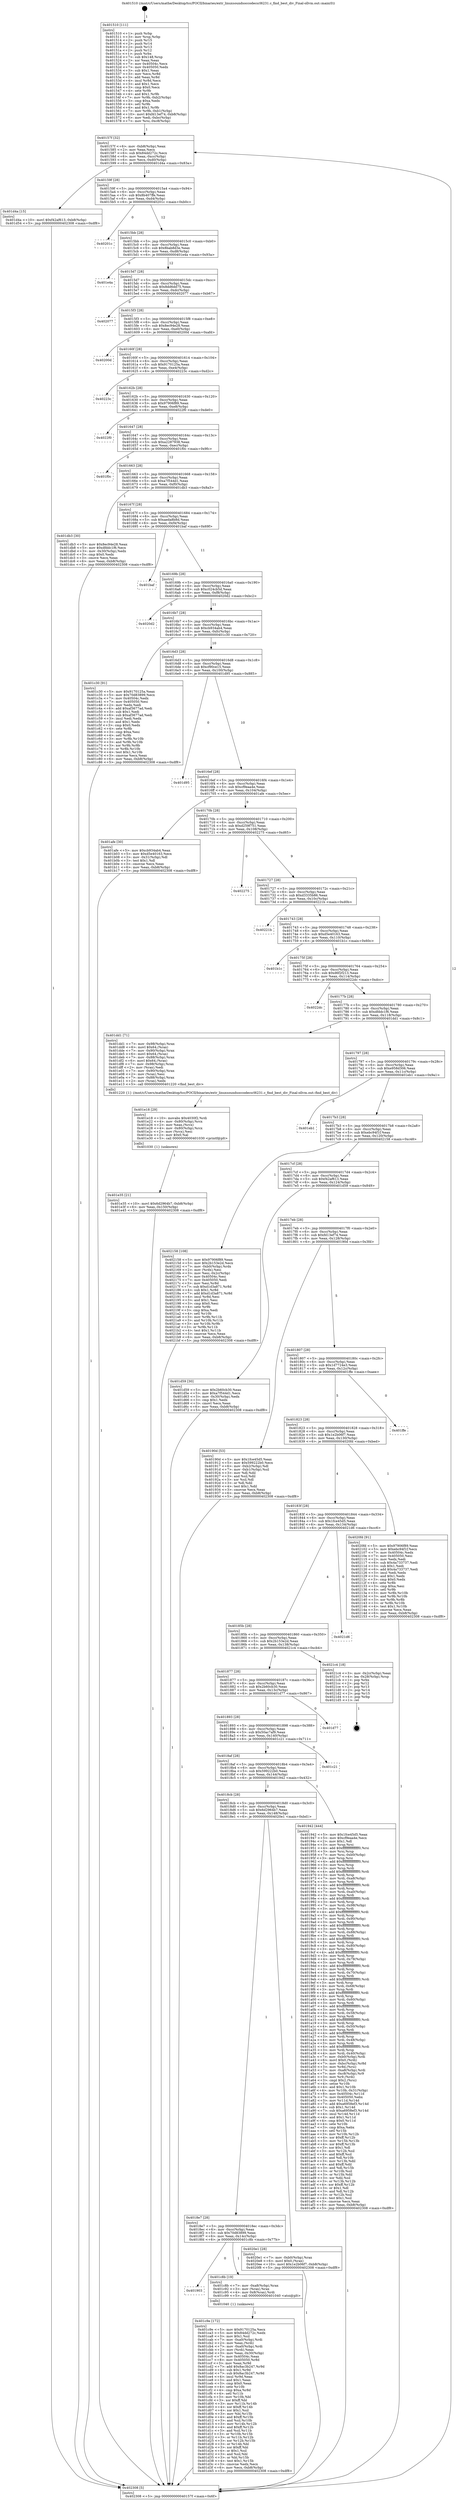 digraph "0x401510" {
  label = "0x401510 (/mnt/c/Users/mathe/Desktop/tcc/POCII/binaries/extr_linuxsoundsoccodecsrl6231.c_find_best_div_Final-ollvm.out::main(0))"
  labelloc = "t"
  node[shape=record]

  Entry [label="",width=0.3,height=0.3,shape=circle,fillcolor=black,style=filled]
  "0x40157f" [label="{
     0x40157f [32]\l
     | [instrs]\l
     &nbsp;&nbsp;0x40157f \<+6\>: mov -0xb8(%rbp),%eax\l
     &nbsp;&nbsp;0x401585 \<+2\>: mov %eax,%ecx\l
     &nbsp;&nbsp;0x401587 \<+6\>: sub $0x84dd272c,%ecx\l
     &nbsp;&nbsp;0x40158d \<+6\>: mov %eax,-0xcc(%rbp)\l
     &nbsp;&nbsp;0x401593 \<+6\>: mov %ecx,-0xd0(%rbp)\l
     &nbsp;&nbsp;0x401599 \<+6\>: je 0000000000401d4a \<main+0x83a\>\l
  }"]
  "0x401d4a" [label="{
     0x401d4a [15]\l
     | [instrs]\l
     &nbsp;&nbsp;0x401d4a \<+10\>: movl $0xf42af613,-0xb8(%rbp)\l
     &nbsp;&nbsp;0x401d54 \<+5\>: jmp 0000000000402308 \<main+0xdf8\>\l
  }"]
  "0x40159f" [label="{
     0x40159f [28]\l
     | [instrs]\l
     &nbsp;&nbsp;0x40159f \<+5\>: jmp 00000000004015a4 \<main+0x94\>\l
     &nbsp;&nbsp;0x4015a4 \<+6\>: mov -0xcc(%rbp),%eax\l
     &nbsp;&nbsp;0x4015aa \<+5\>: sub $0x8b407ffe,%eax\l
     &nbsp;&nbsp;0x4015af \<+6\>: mov %eax,-0xd4(%rbp)\l
     &nbsp;&nbsp;0x4015b5 \<+6\>: je 000000000040201c \<main+0xb0c\>\l
  }"]
  Exit [label="",width=0.3,height=0.3,shape=circle,fillcolor=black,style=filled,peripheries=2]
  "0x40201c" [label="{
     0x40201c\l
  }", style=dashed]
  "0x4015bb" [label="{
     0x4015bb [28]\l
     | [instrs]\l
     &nbsp;&nbsp;0x4015bb \<+5\>: jmp 00000000004015c0 \<main+0xb0\>\l
     &nbsp;&nbsp;0x4015c0 \<+6\>: mov -0xcc(%rbp),%eax\l
     &nbsp;&nbsp;0x4015c6 \<+5\>: sub $0x8bab8d3e,%eax\l
     &nbsp;&nbsp;0x4015cb \<+6\>: mov %eax,-0xd8(%rbp)\l
     &nbsp;&nbsp;0x4015d1 \<+6\>: je 0000000000401e4a \<main+0x93a\>\l
  }"]
  "0x401e35" [label="{
     0x401e35 [21]\l
     | [instrs]\l
     &nbsp;&nbsp;0x401e35 \<+10\>: movl $0x6d2964b7,-0xb8(%rbp)\l
     &nbsp;&nbsp;0x401e3f \<+6\>: mov %eax,-0x150(%rbp)\l
     &nbsp;&nbsp;0x401e45 \<+5\>: jmp 0000000000402308 \<main+0xdf8\>\l
  }"]
  "0x401e4a" [label="{
     0x401e4a\l
  }", style=dashed]
  "0x4015d7" [label="{
     0x4015d7 [28]\l
     | [instrs]\l
     &nbsp;&nbsp;0x4015d7 \<+5\>: jmp 00000000004015dc \<main+0xcc\>\l
     &nbsp;&nbsp;0x4015dc \<+6\>: mov -0xcc(%rbp),%eax\l
     &nbsp;&nbsp;0x4015e2 \<+5\>: sub $0x8dd6dd75,%eax\l
     &nbsp;&nbsp;0x4015e7 \<+6\>: mov %eax,-0xdc(%rbp)\l
     &nbsp;&nbsp;0x4015ed \<+6\>: je 0000000000402077 \<main+0xb67\>\l
  }"]
  "0x401e18" [label="{
     0x401e18 [29]\l
     | [instrs]\l
     &nbsp;&nbsp;0x401e18 \<+10\>: movabs $0x4030f2,%rdi\l
     &nbsp;&nbsp;0x401e22 \<+4\>: mov -0x80(%rbp),%rcx\l
     &nbsp;&nbsp;0x401e26 \<+2\>: mov %eax,(%rcx)\l
     &nbsp;&nbsp;0x401e28 \<+4\>: mov -0x80(%rbp),%rcx\l
     &nbsp;&nbsp;0x401e2c \<+2\>: mov (%rcx),%esi\l
     &nbsp;&nbsp;0x401e2e \<+2\>: mov $0x0,%al\l
     &nbsp;&nbsp;0x401e30 \<+5\>: call 0000000000401030 \<printf@plt\>\l
     | [calls]\l
     &nbsp;&nbsp;0x401030 \{1\} (unknown)\l
  }"]
  "0x402077" [label="{
     0x402077\l
  }", style=dashed]
  "0x4015f3" [label="{
     0x4015f3 [28]\l
     | [instrs]\l
     &nbsp;&nbsp;0x4015f3 \<+5\>: jmp 00000000004015f8 \<main+0xe8\>\l
     &nbsp;&nbsp;0x4015f8 \<+6\>: mov -0xcc(%rbp),%eax\l
     &nbsp;&nbsp;0x4015fe \<+5\>: sub $0x8ec94e28,%eax\l
     &nbsp;&nbsp;0x401603 \<+6\>: mov %eax,-0xe0(%rbp)\l
     &nbsp;&nbsp;0x401609 \<+6\>: je 000000000040200d \<main+0xafd\>\l
  }"]
  "0x401c9e" [label="{
     0x401c9e [172]\l
     | [instrs]\l
     &nbsp;&nbsp;0x401c9e \<+5\>: mov $0x9170125a,%ecx\l
     &nbsp;&nbsp;0x401ca3 \<+5\>: mov $0x84dd272c,%edx\l
     &nbsp;&nbsp;0x401ca8 \<+3\>: mov $0x1,%sil\l
     &nbsp;&nbsp;0x401cab \<+7\>: mov -0xa0(%rbp),%rdi\l
     &nbsp;&nbsp;0x401cb2 \<+2\>: mov %eax,(%rdi)\l
     &nbsp;&nbsp;0x401cb4 \<+7\>: mov -0xa0(%rbp),%rdi\l
     &nbsp;&nbsp;0x401cbb \<+2\>: mov (%rdi),%eax\l
     &nbsp;&nbsp;0x401cbd \<+3\>: mov %eax,-0x30(%rbp)\l
     &nbsp;&nbsp;0x401cc0 \<+7\>: mov 0x40504c,%eax\l
     &nbsp;&nbsp;0x401cc7 \<+8\>: mov 0x405050,%r8d\l
     &nbsp;&nbsp;0x401ccf \<+3\>: mov %eax,%r9d\l
     &nbsp;&nbsp;0x401cd2 \<+7\>: add $0x8ac3b247,%r9d\l
     &nbsp;&nbsp;0x401cd9 \<+4\>: sub $0x1,%r9d\l
     &nbsp;&nbsp;0x401cdd \<+7\>: sub $0x8ac3b247,%r9d\l
     &nbsp;&nbsp;0x401ce4 \<+4\>: imul %r9d,%eax\l
     &nbsp;&nbsp;0x401ce8 \<+3\>: and $0x1,%eax\l
     &nbsp;&nbsp;0x401ceb \<+3\>: cmp $0x0,%eax\l
     &nbsp;&nbsp;0x401cee \<+4\>: sete %r10b\l
     &nbsp;&nbsp;0x401cf2 \<+4\>: cmp $0xa,%r8d\l
     &nbsp;&nbsp;0x401cf6 \<+4\>: setl %r11b\l
     &nbsp;&nbsp;0x401cfa \<+3\>: mov %r10b,%bl\l
     &nbsp;&nbsp;0x401cfd \<+3\>: xor $0xff,%bl\l
     &nbsp;&nbsp;0x401d00 \<+3\>: mov %r11b,%r14b\l
     &nbsp;&nbsp;0x401d03 \<+4\>: xor $0xff,%r14b\l
     &nbsp;&nbsp;0x401d07 \<+4\>: xor $0x1,%sil\l
     &nbsp;&nbsp;0x401d0b \<+3\>: mov %bl,%r15b\l
     &nbsp;&nbsp;0x401d0e \<+4\>: and $0xff,%r15b\l
     &nbsp;&nbsp;0x401d12 \<+3\>: and %sil,%r10b\l
     &nbsp;&nbsp;0x401d15 \<+3\>: mov %r14b,%r12b\l
     &nbsp;&nbsp;0x401d18 \<+4\>: and $0xff,%r12b\l
     &nbsp;&nbsp;0x401d1c \<+3\>: and %sil,%r11b\l
     &nbsp;&nbsp;0x401d1f \<+3\>: or %r10b,%r15b\l
     &nbsp;&nbsp;0x401d22 \<+3\>: or %r11b,%r12b\l
     &nbsp;&nbsp;0x401d25 \<+3\>: xor %r12b,%r15b\l
     &nbsp;&nbsp;0x401d28 \<+3\>: or %r14b,%bl\l
     &nbsp;&nbsp;0x401d2b \<+3\>: xor $0xff,%bl\l
     &nbsp;&nbsp;0x401d2e \<+4\>: or $0x1,%sil\l
     &nbsp;&nbsp;0x401d32 \<+3\>: and %sil,%bl\l
     &nbsp;&nbsp;0x401d35 \<+3\>: or %bl,%r15b\l
     &nbsp;&nbsp;0x401d38 \<+4\>: test $0x1,%r15b\l
     &nbsp;&nbsp;0x401d3c \<+3\>: cmovne %edx,%ecx\l
     &nbsp;&nbsp;0x401d3f \<+6\>: mov %ecx,-0xb8(%rbp)\l
     &nbsp;&nbsp;0x401d45 \<+5\>: jmp 0000000000402308 \<main+0xdf8\>\l
  }"]
  "0x40200d" [label="{
     0x40200d\l
  }", style=dashed]
  "0x40160f" [label="{
     0x40160f [28]\l
     | [instrs]\l
     &nbsp;&nbsp;0x40160f \<+5\>: jmp 0000000000401614 \<main+0x104\>\l
     &nbsp;&nbsp;0x401614 \<+6\>: mov -0xcc(%rbp),%eax\l
     &nbsp;&nbsp;0x40161a \<+5\>: sub $0x9170125a,%eax\l
     &nbsp;&nbsp;0x40161f \<+6\>: mov %eax,-0xe4(%rbp)\l
     &nbsp;&nbsp;0x401625 \<+6\>: je 000000000040223c \<main+0xd2c\>\l
  }"]
  "0x401903" [label="{
     0x401903\l
  }", style=dashed]
  "0x40223c" [label="{
     0x40223c\l
  }", style=dashed]
  "0x40162b" [label="{
     0x40162b [28]\l
     | [instrs]\l
     &nbsp;&nbsp;0x40162b \<+5\>: jmp 0000000000401630 \<main+0x120\>\l
     &nbsp;&nbsp;0x401630 \<+6\>: mov -0xcc(%rbp),%eax\l
     &nbsp;&nbsp;0x401636 \<+5\>: sub $0x97906f89,%eax\l
     &nbsp;&nbsp;0x40163b \<+6\>: mov %eax,-0xe8(%rbp)\l
     &nbsp;&nbsp;0x401641 \<+6\>: je 00000000004022f0 \<main+0xde0\>\l
  }"]
  "0x401c8b" [label="{
     0x401c8b [19]\l
     | [instrs]\l
     &nbsp;&nbsp;0x401c8b \<+7\>: mov -0xa8(%rbp),%rax\l
     &nbsp;&nbsp;0x401c92 \<+3\>: mov (%rax),%rax\l
     &nbsp;&nbsp;0x401c95 \<+4\>: mov 0x8(%rax),%rdi\l
     &nbsp;&nbsp;0x401c99 \<+5\>: call 0000000000401040 \<atoi@plt\>\l
     | [calls]\l
     &nbsp;&nbsp;0x401040 \{1\} (unknown)\l
  }"]
  "0x4022f0" [label="{
     0x4022f0\l
  }", style=dashed]
  "0x401647" [label="{
     0x401647 [28]\l
     | [instrs]\l
     &nbsp;&nbsp;0x401647 \<+5\>: jmp 000000000040164c \<main+0x13c\>\l
     &nbsp;&nbsp;0x40164c \<+6\>: mov -0xcc(%rbp),%eax\l
     &nbsp;&nbsp;0x401652 \<+5\>: sub $0xa2287938,%eax\l
     &nbsp;&nbsp;0x401657 \<+6\>: mov %eax,-0xec(%rbp)\l
     &nbsp;&nbsp;0x40165d \<+6\>: je 0000000000401f0c \<main+0x9fc\>\l
  }"]
  "0x4018e7" [label="{
     0x4018e7 [28]\l
     | [instrs]\l
     &nbsp;&nbsp;0x4018e7 \<+5\>: jmp 00000000004018ec \<main+0x3dc\>\l
     &nbsp;&nbsp;0x4018ec \<+6\>: mov -0xcc(%rbp),%eax\l
     &nbsp;&nbsp;0x4018f2 \<+5\>: sub $0x70d83899,%eax\l
     &nbsp;&nbsp;0x4018f7 \<+6\>: mov %eax,-0x14c(%rbp)\l
     &nbsp;&nbsp;0x4018fd \<+6\>: je 0000000000401c8b \<main+0x77b\>\l
  }"]
  "0x401f0c" [label="{
     0x401f0c\l
  }", style=dashed]
  "0x401663" [label="{
     0x401663 [28]\l
     | [instrs]\l
     &nbsp;&nbsp;0x401663 \<+5\>: jmp 0000000000401668 \<main+0x158\>\l
     &nbsp;&nbsp;0x401668 \<+6\>: mov -0xcc(%rbp),%eax\l
     &nbsp;&nbsp;0x40166e \<+5\>: sub $0xa7f544d1,%eax\l
     &nbsp;&nbsp;0x401673 \<+6\>: mov %eax,-0xf0(%rbp)\l
     &nbsp;&nbsp;0x401679 \<+6\>: je 0000000000401db3 \<main+0x8a3\>\l
  }"]
  "0x4020e1" [label="{
     0x4020e1 [28]\l
     | [instrs]\l
     &nbsp;&nbsp;0x4020e1 \<+7\>: mov -0xb0(%rbp),%rax\l
     &nbsp;&nbsp;0x4020e8 \<+6\>: movl $0x0,(%rax)\l
     &nbsp;&nbsp;0x4020ee \<+10\>: movl $0x1e2b06f7,-0xb8(%rbp)\l
     &nbsp;&nbsp;0x4020f8 \<+5\>: jmp 0000000000402308 \<main+0xdf8\>\l
  }"]
  "0x401db3" [label="{
     0x401db3 [30]\l
     | [instrs]\l
     &nbsp;&nbsp;0x401db3 \<+5\>: mov $0x8ec94e28,%eax\l
     &nbsp;&nbsp;0x401db8 \<+5\>: mov $0xdfddc1f6,%ecx\l
     &nbsp;&nbsp;0x401dbd \<+3\>: mov -0x30(%rbp),%edx\l
     &nbsp;&nbsp;0x401dc0 \<+3\>: cmp $0x0,%edx\l
     &nbsp;&nbsp;0x401dc3 \<+3\>: cmove %ecx,%eax\l
     &nbsp;&nbsp;0x401dc6 \<+6\>: mov %eax,-0xb8(%rbp)\l
     &nbsp;&nbsp;0x401dcc \<+5\>: jmp 0000000000402308 \<main+0xdf8\>\l
  }"]
  "0x40167f" [label="{
     0x40167f [28]\l
     | [instrs]\l
     &nbsp;&nbsp;0x40167f \<+5\>: jmp 0000000000401684 \<main+0x174\>\l
     &nbsp;&nbsp;0x401684 \<+6\>: mov -0xcc(%rbp),%eax\l
     &nbsp;&nbsp;0x40168a \<+5\>: sub $0xaeda8b8d,%eax\l
     &nbsp;&nbsp;0x40168f \<+6\>: mov %eax,-0xf4(%rbp)\l
     &nbsp;&nbsp;0x401695 \<+6\>: je 0000000000401baf \<main+0x69f\>\l
  }"]
  "0x4018cb" [label="{
     0x4018cb [28]\l
     | [instrs]\l
     &nbsp;&nbsp;0x4018cb \<+5\>: jmp 00000000004018d0 \<main+0x3c0\>\l
     &nbsp;&nbsp;0x4018d0 \<+6\>: mov -0xcc(%rbp),%eax\l
     &nbsp;&nbsp;0x4018d6 \<+5\>: sub $0x6d2964b7,%eax\l
     &nbsp;&nbsp;0x4018db \<+6\>: mov %eax,-0x148(%rbp)\l
     &nbsp;&nbsp;0x4018e1 \<+6\>: je 00000000004020e1 \<main+0xbd1\>\l
  }"]
  "0x401baf" [label="{
     0x401baf\l
  }", style=dashed]
  "0x40169b" [label="{
     0x40169b [28]\l
     | [instrs]\l
     &nbsp;&nbsp;0x40169b \<+5\>: jmp 00000000004016a0 \<main+0x190\>\l
     &nbsp;&nbsp;0x4016a0 \<+6\>: mov -0xcc(%rbp),%eax\l
     &nbsp;&nbsp;0x4016a6 \<+5\>: sub $0xc024cb5d,%eax\l
     &nbsp;&nbsp;0x4016ab \<+6\>: mov %eax,-0xf8(%rbp)\l
     &nbsp;&nbsp;0x4016b1 \<+6\>: je 00000000004020d2 \<main+0xbc2\>\l
  }"]
  "0x401942" [label="{
     0x401942 [444]\l
     | [instrs]\l
     &nbsp;&nbsp;0x401942 \<+5\>: mov $0x1fce45d5,%eax\l
     &nbsp;&nbsp;0x401947 \<+5\>: mov $0xcf9eaa4e,%ecx\l
     &nbsp;&nbsp;0x40194c \<+2\>: mov $0x1,%dl\l
     &nbsp;&nbsp;0x40194e \<+3\>: mov %rsp,%rsi\l
     &nbsp;&nbsp;0x401951 \<+4\>: add $0xfffffffffffffff0,%rsi\l
     &nbsp;&nbsp;0x401955 \<+3\>: mov %rsi,%rsp\l
     &nbsp;&nbsp;0x401958 \<+7\>: mov %rsi,-0xb0(%rbp)\l
     &nbsp;&nbsp;0x40195f \<+3\>: mov %rsp,%rsi\l
     &nbsp;&nbsp;0x401962 \<+4\>: add $0xfffffffffffffff0,%rsi\l
     &nbsp;&nbsp;0x401966 \<+3\>: mov %rsi,%rsp\l
     &nbsp;&nbsp;0x401969 \<+3\>: mov %rsp,%rdi\l
     &nbsp;&nbsp;0x40196c \<+4\>: add $0xfffffffffffffff0,%rdi\l
     &nbsp;&nbsp;0x401970 \<+3\>: mov %rdi,%rsp\l
     &nbsp;&nbsp;0x401973 \<+7\>: mov %rdi,-0xa8(%rbp)\l
     &nbsp;&nbsp;0x40197a \<+3\>: mov %rsp,%rdi\l
     &nbsp;&nbsp;0x40197d \<+4\>: add $0xfffffffffffffff0,%rdi\l
     &nbsp;&nbsp;0x401981 \<+3\>: mov %rdi,%rsp\l
     &nbsp;&nbsp;0x401984 \<+7\>: mov %rdi,-0xa0(%rbp)\l
     &nbsp;&nbsp;0x40198b \<+3\>: mov %rsp,%rdi\l
     &nbsp;&nbsp;0x40198e \<+4\>: add $0xfffffffffffffff0,%rdi\l
     &nbsp;&nbsp;0x401992 \<+3\>: mov %rdi,%rsp\l
     &nbsp;&nbsp;0x401995 \<+7\>: mov %rdi,-0x98(%rbp)\l
     &nbsp;&nbsp;0x40199c \<+3\>: mov %rsp,%rdi\l
     &nbsp;&nbsp;0x40199f \<+4\>: add $0xfffffffffffffff0,%rdi\l
     &nbsp;&nbsp;0x4019a3 \<+3\>: mov %rdi,%rsp\l
     &nbsp;&nbsp;0x4019a6 \<+7\>: mov %rdi,-0x90(%rbp)\l
     &nbsp;&nbsp;0x4019ad \<+3\>: mov %rsp,%rdi\l
     &nbsp;&nbsp;0x4019b0 \<+4\>: add $0xfffffffffffffff0,%rdi\l
     &nbsp;&nbsp;0x4019b4 \<+3\>: mov %rdi,%rsp\l
     &nbsp;&nbsp;0x4019b7 \<+7\>: mov %rdi,-0x88(%rbp)\l
     &nbsp;&nbsp;0x4019be \<+3\>: mov %rsp,%rdi\l
     &nbsp;&nbsp;0x4019c1 \<+4\>: add $0xfffffffffffffff0,%rdi\l
     &nbsp;&nbsp;0x4019c5 \<+3\>: mov %rdi,%rsp\l
     &nbsp;&nbsp;0x4019c8 \<+4\>: mov %rdi,-0x80(%rbp)\l
     &nbsp;&nbsp;0x4019cc \<+3\>: mov %rsp,%rdi\l
     &nbsp;&nbsp;0x4019cf \<+4\>: add $0xfffffffffffffff0,%rdi\l
     &nbsp;&nbsp;0x4019d3 \<+3\>: mov %rdi,%rsp\l
     &nbsp;&nbsp;0x4019d6 \<+4\>: mov %rdi,-0x78(%rbp)\l
     &nbsp;&nbsp;0x4019da \<+3\>: mov %rsp,%rdi\l
     &nbsp;&nbsp;0x4019dd \<+4\>: add $0xfffffffffffffff0,%rdi\l
     &nbsp;&nbsp;0x4019e1 \<+3\>: mov %rdi,%rsp\l
     &nbsp;&nbsp;0x4019e4 \<+4\>: mov %rdi,-0x70(%rbp)\l
     &nbsp;&nbsp;0x4019e8 \<+3\>: mov %rsp,%rdi\l
     &nbsp;&nbsp;0x4019eb \<+4\>: add $0xfffffffffffffff0,%rdi\l
     &nbsp;&nbsp;0x4019ef \<+3\>: mov %rdi,%rsp\l
     &nbsp;&nbsp;0x4019f2 \<+4\>: mov %rdi,-0x68(%rbp)\l
     &nbsp;&nbsp;0x4019f6 \<+3\>: mov %rsp,%rdi\l
     &nbsp;&nbsp;0x4019f9 \<+4\>: add $0xfffffffffffffff0,%rdi\l
     &nbsp;&nbsp;0x4019fd \<+3\>: mov %rdi,%rsp\l
     &nbsp;&nbsp;0x401a00 \<+4\>: mov %rdi,-0x60(%rbp)\l
     &nbsp;&nbsp;0x401a04 \<+3\>: mov %rsp,%rdi\l
     &nbsp;&nbsp;0x401a07 \<+4\>: add $0xfffffffffffffff0,%rdi\l
     &nbsp;&nbsp;0x401a0b \<+3\>: mov %rdi,%rsp\l
     &nbsp;&nbsp;0x401a0e \<+4\>: mov %rdi,-0x58(%rbp)\l
     &nbsp;&nbsp;0x401a12 \<+3\>: mov %rsp,%rdi\l
     &nbsp;&nbsp;0x401a15 \<+4\>: add $0xfffffffffffffff0,%rdi\l
     &nbsp;&nbsp;0x401a19 \<+3\>: mov %rdi,%rsp\l
     &nbsp;&nbsp;0x401a1c \<+4\>: mov %rdi,-0x50(%rbp)\l
     &nbsp;&nbsp;0x401a20 \<+3\>: mov %rsp,%rdi\l
     &nbsp;&nbsp;0x401a23 \<+4\>: add $0xfffffffffffffff0,%rdi\l
     &nbsp;&nbsp;0x401a27 \<+3\>: mov %rdi,%rsp\l
     &nbsp;&nbsp;0x401a2a \<+4\>: mov %rdi,-0x48(%rbp)\l
     &nbsp;&nbsp;0x401a2e \<+3\>: mov %rsp,%rdi\l
     &nbsp;&nbsp;0x401a31 \<+4\>: add $0xfffffffffffffff0,%rdi\l
     &nbsp;&nbsp;0x401a35 \<+3\>: mov %rdi,%rsp\l
     &nbsp;&nbsp;0x401a38 \<+4\>: mov %rdi,-0x40(%rbp)\l
     &nbsp;&nbsp;0x401a3c \<+7\>: mov -0xb0(%rbp),%rdi\l
     &nbsp;&nbsp;0x401a43 \<+6\>: movl $0x0,(%rdi)\l
     &nbsp;&nbsp;0x401a49 \<+7\>: mov -0xbc(%rbp),%r8d\l
     &nbsp;&nbsp;0x401a50 \<+3\>: mov %r8d,(%rsi)\l
     &nbsp;&nbsp;0x401a53 \<+7\>: mov -0xa8(%rbp),%rdi\l
     &nbsp;&nbsp;0x401a5a \<+7\>: mov -0xc8(%rbp),%r9\l
     &nbsp;&nbsp;0x401a61 \<+3\>: mov %r9,(%rdi)\l
     &nbsp;&nbsp;0x401a64 \<+3\>: cmpl $0x2,(%rsi)\l
     &nbsp;&nbsp;0x401a67 \<+4\>: setne %r10b\l
     &nbsp;&nbsp;0x401a6b \<+4\>: and $0x1,%r10b\l
     &nbsp;&nbsp;0x401a6f \<+4\>: mov %r10b,-0x31(%rbp)\l
     &nbsp;&nbsp;0x401a73 \<+8\>: mov 0x40504c,%r11d\l
     &nbsp;&nbsp;0x401a7b \<+7\>: mov 0x405050,%ebx\l
     &nbsp;&nbsp;0x401a82 \<+3\>: mov %r11d,%r14d\l
     &nbsp;&nbsp;0x401a85 \<+7\>: add $0xa6958ef3,%r14d\l
     &nbsp;&nbsp;0x401a8c \<+4\>: sub $0x1,%r14d\l
     &nbsp;&nbsp;0x401a90 \<+7\>: sub $0xa6958ef3,%r14d\l
     &nbsp;&nbsp;0x401a97 \<+4\>: imul %r14d,%r11d\l
     &nbsp;&nbsp;0x401a9b \<+4\>: and $0x1,%r11d\l
     &nbsp;&nbsp;0x401a9f \<+4\>: cmp $0x0,%r11d\l
     &nbsp;&nbsp;0x401aa3 \<+4\>: sete %r10b\l
     &nbsp;&nbsp;0x401aa7 \<+3\>: cmp $0xa,%ebx\l
     &nbsp;&nbsp;0x401aaa \<+4\>: setl %r15b\l
     &nbsp;&nbsp;0x401aae \<+3\>: mov %r10b,%r12b\l
     &nbsp;&nbsp;0x401ab1 \<+4\>: xor $0xff,%r12b\l
     &nbsp;&nbsp;0x401ab5 \<+3\>: mov %r15b,%r13b\l
     &nbsp;&nbsp;0x401ab8 \<+4\>: xor $0xff,%r13b\l
     &nbsp;&nbsp;0x401abc \<+3\>: xor $0x1,%dl\l
     &nbsp;&nbsp;0x401abf \<+3\>: mov %r12b,%sil\l
     &nbsp;&nbsp;0x401ac2 \<+4\>: and $0xff,%sil\l
     &nbsp;&nbsp;0x401ac6 \<+3\>: and %dl,%r10b\l
     &nbsp;&nbsp;0x401ac9 \<+3\>: mov %r13b,%dil\l
     &nbsp;&nbsp;0x401acc \<+4\>: and $0xff,%dil\l
     &nbsp;&nbsp;0x401ad0 \<+3\>: and %dl,%r15b\l
     &nbsp;&nbsp;0x401ad3 \<+3\>: or %r10b,%sil\l
     &nbsp;&nbsp;0x401ad6 \<+3\>: or %r15b,%dil\l
     &nbsp;&nbsp;0x401ad9 \<+3\>: xor %dil,%sil\l
     &nbsp;&nbsp;0x401adc \<+3\>: or %r13b,%r12b\l
     &nbsp;&nbsp;0x401adf \<+4\>: xor $0xff,%r12b\l
     &nbsp;&nbsp;0x401ae3 \<+3\>: or $0x1,%dl\l
     &nbsp;&nbsp;0x401ae6 \<+3\>: and %dl,%r12b\l
     &nbsp;&nbsp;0x401ae9 \<+3\>: or %r12b,%sil\l
     &nbsp;&nbsp;0x401aec \<+4\>: test $0x1,%sil\l
     &nbsp;&nbsp;0x401af0 \<+3\>: cmovne %ecx,%eax\l
     &nbsp;&nbsp;0x401af3 \<+6\>: mov %eax,-0xb8(%rbp)\l
     &nbsp;&nbsp;0x401af9 \<+5\>: jmp 0000000000402308 \<main+0xdf8\>\l
  }"]
  "0x4020d2" [label="{
     0x4020d2\l
  }", style=dashed]
  "0x4016b7" [label="{
     0x4016b7 [28]\l
     | [instrs]\l
     &nbsp;&nbsp;0x4016b7 \<+5\>: jmp 00000000004016bc \<main+0x1ac\>\l
     &nbsp;&nbsp;0x4016bc \<+6\>: mov -0xcc(%rbp),%eax\l
     &nbsp;&nbsp;0x4016c2 \<+5\>: sub $0xcb934ab4,%eax\l
     &nbsp;&nbsp;0x4016c7 \<+6\>: mov %eax,-0xfc(%rbp)\l
     &nbsp;&nbsp;0x4016cd \<+6\>: je 0000000000401c30 \<main+0x720\>\l
  }"]
  "0x4018af" [label="{
     0x4018af [28]\l
     | [instrs]\l
     &nbsp;&nbsp;0x4018af \<+5\>: jmp 00000000004018b4 \<main+0x3a4\>\l
     &nbsp;&nbsp;0x4018b4 \<+6\>: mov -0xcc(%rbp),%eax\l
     &nbsp;&nbsp;0x4018ba \<+5\>: sub $0x599222b0,%eax\l
     &nbsp;&nbsp;0x4018bf \<+6\>: mov %eax,-0x144(%rbp)\l
     &nbsp;&nbsp;0x4018c5 \<+6\>: je 0000000000401942 \<main+0x432\>\l
  }"]
  "0x401c30" [label="{
     0x401c30 [91]\l
     | [instrs]\l
     &nbsp;&nbsp;0x401c30 \<+5\>: mov $0x9170125a,%eax\l
     &nbsp;&nbsp;0x401c35 \<+5\>: mov $0x70d83899,%ecx\l
     &nbsp;&nbsp;0x401c3a \<+7\>: mov 0x40504c,%edx\l
     &nbsp;&nbsp;0x401c41 \<+7\>: mov 0x405050,%esi\l
     &nbsp;&nbsp;0x401c48 \<+2\>: mov %edx,%edi\l
     &nbsp;&nbsp;0x401c4a \<+6\>: add $0xaf3677ad,%edi\l
     &nbsp;&nbsp;0x401c50 \<+3\>: sub $0x1,%edi\l
     &nbsp;&nbsp;0x401c53 \<+6\>: sub $0xaf3677ad,%edi\l
     &nbsp;&nbsp;0x401c59 \<+3\>: imul %edi,%edx\l
     &nbsp;&nbsp;0x401c5c \<+3\>: and $0x1,%edx\l
     &nbsp;&nbsp;0x401c5f \<+3\>: cmp $0x0,%edx\l
     &nbsp;&nbsp;0x401c62 \<+4\>: sete %r8b\l
     &nbsp;&nbsp;0x401c66 \<+3\>: cmp $0xa,%esi\l
     &nbsp;&nbsp;0x401c69 \<+4\>: setl %r9b\l
     &nbsp;&nbsp;0x401c6d \<+3\>: mov %r8b,%r10b\l
     &nbsp;&nbsp;0x401c70 \<+3\>: and %r9b,%r10b\l
     &nbsp;&nbsp;0x401c73 \<+3\>: xor %r9b,%r8b\l
     &nbsp;&nbsp;0x401c76 \<+3\>: or %r8b,%r10b\l
     &nbsp;&nbsp;0x401c79 \<+4\>: test $0x1,%r10b\l
     &nbsp;&nbsp;0x401c7d \<+3\>: cmovne %ecx,%eax\l
     &nbsp;&nbsp;0x401c80 \<+6\>: mov %eax,-0xb8(%rbp)\l
     &nbsp;&nbsp;0x401c86 \<+5\>: jmp 0000000000402308 \<main+0xdf8\>\l
  }"]
  "0x4016d3" [label="{
     0x4016d3 [28]\l
     | [instrs]\l
     &nbsp;&nbsp;0x4016d3 \<+5\>: jmp 00000000004016d8 \<main+0x1c8\>\l
     &nbsp;&nbsp;0x4016d8 \<+6\>: mov -0xcc(%rbp),%eax\l
     &nbsp;&nbsp;0x4016de \<+5\>: sub $0xcf90ce15,%eax\l
     &nbsp;&nbsp;0x4016e3 \<+6\>: mov %eax,-0x100(%rbp)\l
     &nbsp;&nbsp;0x4016e9 \<+6\>: je 0000000000401d95 \<main+0x885\>\l
  }"]
  "0x401c21" [label="{
     0x401c21\l
  }", style=dashed]
  "0x401d95" [label="{
     0x401d95\l
  }", style=dashed]
  "0x4016ef" [label="{
     0x4016ef [28]\l
     | [instrs]\l
     &nbsp;&nbsp;0x4016ef \<+5\>: jmp 00000000004016f4 \<main+0x1e4\>\l
     &nbsp;&nbsp;0x4016f4 \<+6\>: mov -0xcc(%rbp),%eax\l
     &nbsp;&nbsp;0x4016fa \<+5\>: sub $0xcf9eaa4e,%eax\l
     &nbsp;&nbsp;0x4016ff \<+6\>: mov %eax,-0x104(%rbp)\l
     &nbsp;&nbsp;0x401705 \<+6\>: je 0000000000401afe \<main+0x5ee\>\l
  }"]
  "0x401893" [label="{
     0x401893 [28]\l
     | [instrs]\l
     &nbsp;&nbsp;0x401893 \<+5\>: jmp 0000000000401898 \<main+0x388\>\l
     &nbsp;&nbsp;0x401898 \<+6\>: mov -0xcc(%rbp),%eax\l
     &nbsp;&nbsp;0x40189e \<+5\>: sub $0x50ac7af9,%eax\l
     &nbsp;&nbsp;0x4018a3 \<+6\>: mov %eax,-0x140(%rbp)\l
     &nbsp;&nbsp;0x4018a9 \<+6\>: je 0000000000401c21 \<main+0x711\>\l
  }"]
  "0x401afe" [label="{
     0x401afe [30]\l
     | [instrs]\l
     &nbsp;&nbsp;0x401afe \<+5\>: mov $0xcb934ab4,%eax\l
     &nbsp;&nbsp;0x401b03 \<+5\>: mov $0xd5e40163,%ecx\l
     &nbsp;&nbsp;0x401b08 \<+3\>: mov -0x31(%rbp),%dl\l
     &nbsp;&nbsp;0x401b0b \<+3\>: test $0x1,%dl\l
     &nbsp;&nbsp;0x401b0e \<+3\>: cmovne %ecx,%eax\l
     &nbsp;&nbsp;0x401b11 \<+6\>: mov %eax,-0xb8(%rbp)\l
     &nbsp;&nbsp;0x401b17 \<+5\>: jmp 0000000000402308 \<main+0xdf8\>\l
  }"]
  "0x40170b" [label="{
     0x40170b [28]\l
     | [instrs]\l
     &nbsp;&nbsp;0x40170b \<+5\>: jmp 0000000000401710 \<main+0x200\>\l
     &nbsp;&nbsp;0x401710 \<+6\>: mov -0xcc(%rbp),%eax\l
     &nbsp;&nbsp;0x401716 \<+5\>: sub $0xd259f751,%eax\l
     &nbsp;&nbsp;0x40171b \<+6\>: mov %eax,-0x108(%rbp)\l
     &nbsp;&nbsp;0x401721 \<+6\>: je 0000000000402275 \<main+0xd65\>\l
  }"]
  "0x401d77" [label="{
     0x401d77\l
  }", style=dashed]
  "0x402275" [label="{
     0x402275\l
  }", style=dashed]
  "0x401727" [label="{
     0x401727 [28]\l
     | [instrs]\l
     &nbsp;&nbsp;0x401727 \<+5\>: jmp 000000000040172c \<main+0x21c\>\l
     &nbsp;&nbsp;0x40172c \<+6\>: mov -0xcc(%rbp),%eax\l
     &nbsp;&nbsp;0x401732 \<+5\>: sub $0xd3335b86,%eax\l
     &nbsp;&nbsp;0x401737 \<+6\>: mov %eax,-0x10c(%rbp)\l
     &nbsp;&nbsp;0x40173d \<+6\>: je 000000000040221b \<main+0xd0b\>\l
  }"]
  "0x401877" [label="{
     0x401877 [28]\l
     | [instrs]\l
     &nbsp;&nbsp;0x401877 \<+5\>: jmp 000000000040187c \<main+0x36c\>\l
     &nbsp;&nbsp;0x40187c \<+6\>: mov -0xcc(%rbp),%eax\l
     &nbsp;&nbsp;0x401882 \<+5\>: sub $0x2b60cb30,%eax\l
     &nbsp;&nbsp;0x401887 \<+6\>: mov %eax,-0x13c(%rbp)\l
     &nbsp;&nbsp;0x40188d \<+6\>: je 0000000000401d77 \<main+0x867\>\l
  }"]
  "0x40221b" [label="{
     0x40221b\l
  }", style=dashed]
  "0x401743" [label="{
     0x401743 [28]\l
     | [instrs]\l
     &nbsp;&nbsp;0x401743 \<+5\>: jmp 0000000000401748 \<main+0x238\>\l
     &nbsp;&nbsp;0x401748 \<+6\>: mov -0xcc(%rbp),%eax\l
     &nbsp;&nbsp;0x40174e \<+5\>: sub $0xd5e40163,%eax\l
     &nbsp;&nbsp;0x401753 \<+6\>: mov %eax,-0x110(%rbp)\l
     &nbsp;&nbsp;0x401759 \<+6\>: je 0000000000401b1c \<main+0x60c\>\l
  }"]
  "0x4021c4" [label="{
     0x4021c4 [18]\l
     | [instrs]\l
     &nbsp;&nbsp;0x4021c4 \<+3\>: mov -0x2c(%rbp),%eax\l
     &nbsp;&nbsp;0x4021c7 \<+4\>: lea -0x28(%rbp),%rsp\l
     &nbsp;&nbsp;0x4021cb \<+1\>: pop %rbx\l
     &nbsp;&nbsp;0x4021cc \<+2\>: pop %r12\l
     &nbsp;&nbsp;0x4021ce \<+2\>: pop %r13\l
     &nbsp;&nbsp;0x4021d0 \<+2\>: pop %r14\l
     &nbsp;&nbsp;0x4021d2 \<+2\>: pop %r15\l
     &nbsp;&nbsp;0x4021d4 \<+1\>: pop %rbp\l
     &nbsp;&nbsp;0x4021d5 \<+1\>: ret\l
  }"]
  "0x401b1c" [label="{
     0x401b1c\l
  }", style=dashed]
  "0x40175f" [label="{
     0x40175f [28]\l
     | [instrs]\l
     &nbsp;&nbsp;0x40175f \<+5\>: jmp 0000000000401764 \<main+0x254\>\l
     &nbsp;&nbsp;0x401764 \<+6\>: mov -0xcc(%rbp),%eax\l
     &nbsp;&nbsp;0x40176a \<+5\>: sub $0xd6f2f213,%eax\l
     &nbsp;&nbsp;0x40176f \<+6\>: mov %eax,-0x114(%rbp)\l
     &nbsp;&nbsp;0x401775 \<+6\>: je 00000000004022dc \<main+0xdcc\>\l
  }"]
  "0x40185b" [label="{
     0x40185b [28]\l
     | [instrs]\l
     &nbsp;&nbsp;0x40185b \<+5\>: jmp 0000000000401860 \<main+0x350\>\l
     &nbsp;&nbsp;0x401860 \<+6\>: mov -0xcc(%rbp),%eax\l
     &nbsp;&nbsp;0x401866 \<+5\>: sub $0x2b153e2d,%eax\l
     &nbsp;&nbsp;0x40186b \<+6\>: mov %eax,-0x138(%rbp)\l
     &nbsp;&nbsp;0x401871 \<+6\>: je 00000000004021c4 \<main+0xcb4\>\l
  }"]
  "0x4022dc" [label="{
     0x4022dc\l
  }", style=dashed]
  "0x40177b" [label="{
     0x40177b [28]\l
     | [instrs]\l
     &nbsp;&nbsp;0x40177b \<+5\>: jmp 0000000000401780 \<main+0x270\>\l
     &nbsp;&nbsp;0x401780 \<+6\>: mov -0xcc(%rbp),%eax\l
     &nbsp;&nbsp;0x401786 \<+5\>: sub $0xdfddc1f6,%eax\l
     &nbsp;&nbsp;0x40178b \<+6\>: mov %eax,-0x118(%rbp)\l
     &nbsp;&nbsp;0x401791 \<+6\>: je 0000000000401dd1 \<main+0x8c1\>\l
  }"]
  "0x4021d6" [label="{
     0x4021d6\l
  }", style=dashed]
  "0x401dd1" [label="{
     0x401dd1 [71]\l
     | [instrs]\l
     &nbsp;&nbsp;0x401dd1 \<+7\>: mov -0x98(%rbp),%rax\l
     &nbsp;&nbsp;0x401dd8 \<+6\>: movl $0x64,(%rax)\l
     &nbsp;&nbsp;0x401dde \<+7\>: mov -0x90(%rbp),%rax\l
     &nbsp;&nbsp;0x401de5 \<+6\>: movl $0x64,(%rax)\l
     &nbsp;&nbsp;0x401deb \<+7\>: mov -0x88(%rbp),%rax\l
     &nbsp;&nbsp;0x401df2 \<+6\>: movl $0x64,(%rax)\l
     &nbsp;&nbsp;0x401df8 \<+7\>: mov -0x98(%rbp),%rax\l
     &nbsp;&nbsp;0x401dff \<+2\>: mov (%rax),%edi\l
     &nbsp;&nbsp;0x401e01 \<+7\>: mov -0x90(%rbp),%rax\l
     &nbsp;&nbsp;0x401e08 \<+2\>: mov (%rax),%esi\l
     &nbsp;&nbsp;0x401e0a \<+7\>: mov -0x88(%rbp),%rax\l
     &nbsp;&nbsp;0x401e11 \<+2\>: mov (%rax),%edx\l
     &nbsp;&nbsp;0x401e13 \<+5\>: call 0000000000401220 \<find_best_div\>\l
     | [calls]\l
     &nbsp;&nbsp;0x401220 \{1\} (/mnt/c/Users/mathe/Desktop/tcc/POCII/binaries/extr_linuxsoundsoccodecsrl6231.c_find_best_div_Final-ollvm.out::find_best_div)\l
  }"]
  "0x401797" [label="{
     0x401797 [28]\l
     | [instrs]\l
     &nbsp;&nbsp;0x401797 \<+5\>: jmp 000000000040179c \<main+0x28c\>\l
     &nbsp;&nbsp;0x40179c \<+6\>: mov -0xcc(%rbp),%eax\l
     &nbsp;&nbsp;0x4017a2 \<+5\>: sub $0xe958d306,%eax\l
     &nbsp;&nbsp;0x4017a7 \<+6\>: mov %eax,-0x11c(%rbp)\l
     &nbsp;&nbsp;0x4017ad \<+6\>: je 0000000000401eb1 \<main+0x9a1\>\l
  }"]
  "0x40183f" [label="{
     0x40183f [28]\l
     | [instrs]\l
     &nbsp;&nbsp;0x40183f \<+5\>: jmp 0000000000401844 \<main+0x334\>\l
     &nbsp;&nbsp;0x401844 \<+6\>: mov -0xcc(%rbp),%eax\l
     &nbsp;&nbsp;0x40184a \<+5\>: sub $0x1fce45d5,%eax\l
     &nbsp;&nbsp;0x40184f \<+6\>: mov %eax,-0x134(%rbp)\l
     &nbsp;&nbsp;0x401855 \<+6\>: je 00000000004021d6 \<main+0xcc6\>\l
  }"]
  "0x401eb1" [label="{
     0x401eb1\l
  }", style=dashed]
  "0x4017b3" [label="{
     0x4017b3 [28]\l
     | [instrs]\l
     &nbsp;&nbsp;0x4017b3 \<+5\>: jmp 00000000004017b8 \<main+0x2a8\>\l
     &nbsp;&nbsp;0x4017b8 \<+6\>: mov -0xcc(%rbp),%eax\l
     &nbsp;&nbsp;0x4017be \<+5\>: sub $0xebc94f1f,%eax\l
     &nbsp;&nbsp;0x4017c3 \<+6\>: mov %eax,-0x120(%rbp)\l
     &nbsp;&nbsp;0x4017c9 \<+6\>: je 0000000000402158 \<main+0xc48\>\l
  }"]
  "0x4020fd" [label="{
     0x4020fd [91]\l
     | [instrs]\l
     &nbsp;&nbsp;0x4020fd \<+5\>: mov $0x97906f89,%eax\l
     &nbsp;&nbsp;0x402102 \<+5\>: mov $0xebc94f1f,%ecx\l
     &nbsp;&nbsp;0x402107 \<+7\>: mov 0x40504c,%edx\l
     &nbsp;&nbsp;0x40210e \<+7\>: mov 0x405050,%esi\l
     &nbsp;&nbsp;0x402115 \<+2\>: mov %edx,%edi\l
     &nbsp;&nbsp;0x402117 \<+6\>: sub $0x4a733737,%edi\l
     &nbsp;&nbsp;0x40211d \<+3\>: sub $0x1,%edi\l
     &nbsp;&nbsp;0x402120 \<+6\>: add $0x4a733737,%edi\l
     &nbsp;&nbsp;0x402126 \<+3\>: imul %edi,%edx\l
     &nbsp;&nbsp;0x402129 \<+3\>: and $0x1,%edx\l
     &nbsp;&nbsp;0x40212c \<+3\>: cmp $0x0,%edx\l
     &nbsp;&nbsp;0x40212f \<+4\>: sete %r8b\l
     &nbsp;&nbsp;0x402133 \<+3\>: cmp $0xa,%esi\l
     &nbsp;&nbsp;0x402136 \<+4\>: setl %r9b\l
     &nbsp;&nbsp;0x40213a \<+3\>: mov %r8b,%r10b\l
     &nbsp;&nbsp;0x40213d \<+3\>: and %r9b,%r10b\l
     &nbsp;&nbsp;0x402140 \<+3\>: xor %r9b,%r8b\l
     &nbsp;&nbsp;0x402143 \<+3\>: or %r8b,%r10b\l
     &nbsp;&nbsp;0x402146 \<+4\>: test $0x1,%r10b\l
     &nbsp;&nbsp;0x40214a \<+3\>: cmovne %ecx,%eax\l
     &nbsp;&nbsp;0x40214d \<+6\>: mov %eax,-0xb8(%rbp)\l
     &nbsp;&nbsp;0x402153 \<+5\>: jmp 0000000000402308 \<main+0xdf8\>\l
  }"]
  "0x402158" [label="{
     0x402158 [108]\l
     | [instrs]\l
     &nbsp;&nbsp;0x402158 \<+5\>: mov $0x97906f89,%eax\l
     &nbsp;&nbsp;0x40215d \<+5\>: mov $0x2b153e2d,%ecx\l
     &nbsp;&nbsp;0x402162 \<+7\>: mov -0xb0(%rbp),%rdx\l
     &nbsp;&nbsp;0x402169 \<+2\>: mov (%rdx),%esi\l
     &nbsp;&nbsp;0x40216b \<+3\>: mov %esi,-0x2c(%rbp)\l
     &nbsp;&nbsp;0x40216e \<+7\>: mov 0x40504c,%esi\l
     &nbsp;&nbsp;0x402175 \<+7\>: mov 0x405050,%edi\l
     &nbsp;&nbsp;0x40217c \<+3\>: mov %esi,%r8d\l
     &nbsp;&nbsp;0x40217f \<+7\>: sub $0xd1d3a871,%r8d\l
     &nbsp;&nbsp;0x402186 \<+4\>: sub $0x1,%r8d\l
     &nbsp;&nbsp;0x40218a \<+7\>: add $0xd1d3a871,%r8d\l
     &nbsp;&nbsp;0x402191 \<+4\>: imul %r8d,%esi\l
     &nbsp;&nbsp;0x402195 \<+3\>: and $0x1,%esi\l
     &nbsp;&nbsp;0x402198 \<+3\>: cmp $0x0,%esi\l
     &nbsp;&nbsp;0x40219b \<+4\>: sete %r9b\l
     &nbsp;&nbsp;0x40219f \<+3\>: cmp $0xa,%edi\l
     &nbsp;&nbsp;0x4021a2 \<+4\>: setl %r10b\l
     &nbsp;&nbsp;0x4021a6 \<+3\>: mov %r9b,%r11b\l
     &nbsp;&nbsp;0x4021a9 \<+3\>: and %r10b,%r11b\l
     &nbsp;&nbsp;0x4021ac \<+3\>: xor %r10b,%r9b\l
     &nbsp;&nbsp;0x4021af \<+3\>: or %r9b,%r11b\l
     &nbsp;&nbsp;0x4021b2 \<+4\>: test $0x1,%r11b\l
     &nbsp;&nbsp;0x4021b6 \<+3\>: cmovne %ecx,%eax\l
     &nbsp;&nbsp;0x4021b9 \<+6\>: mov %eax,-0xb8(%rbp)\l
     &nbsp;&nbsp;0x4021bf \<+5\>: jmp 0000000000402308 \<main+0xdf8\>\l
  }"]
  "0x4017cf" [label="{
     0x4017cf [28]\l
     | [instrs]\l
     &nbsp;&nbsp;0x4017cf \<+5\>: jmp 00000000004017d4 \<main+0x2c4\>\l
     &nbsp;&nbsp;0x4017d4 \<+6\>: mov -0xcc(%rbp),%eax\l
     &nbsp;&nbsp;0x4017da \<+5\>: sub $0xf42af613,%eax\l
     &nbsp;&nbsp;0x4017df \<+6\>: mov %eax,-0x124(%rbp)\l
     &nbsp;&nbsp;0x4017e5 \<+6\>: je 0000000000401d59 \<main+0x849\>\l
  }"]
  "0x401823" [label="{
     0x401823 [28]\l
     | [instrs]\l
     &nbsp;&nbsp;0x401823 \<+5\>: jmp 0000000000401828 \<main+0x318\>\l
     &nbsp;&nbsp;0x401828 \<+6\>: mov -0xcc(%rbp),%eax\l
     &nbsp;&nbsp;0x40182e \<+5\>: sub $0x1e2b06f7,%eax\l
     &nbsp;&nbsp;0x401833 \<+6\>: mov %eax,-0x130(%rbp)\l
     &nbsp;&nbsp;0x401839 \<+6\>: je 00000000004020fd \<main+0xbed\>\l
  }"]
  "0x401d59" [label="{
     0x401d59 [30]\l
     | [instrs]\l
     &nbsp;&nbsp;0x401d59 \<+5\>: mov $0x2b60cb30,%eax\l
     &nbsp;&nbsp;0x401d5e \<+5\>: mov $0xa7f544d1,%ecx\l
     &nbsp;&nbsp;0x401d63 \<+3\>: mov -0x30(%rbp),%edx\l
     &nbsp;&nbsp;0x401d66 \<+3\>: cmp $0x1,%edx\l
     &nbsp;&nbsp;0x401d69 \<+3\>: cmovl %ecx,%eax\l
     &nbsp;&nbsp;0x401d6c \<+6\>: mov %eax,-0xb8(%rbp)\l
     &nbsp;&nbsp;0x401d72 \<+5\>: jmp 0000000000402308 \<main+0xdf8\>\l
  }"]
  "0x4017eb" [label="{
     0x4017eb [28]\l
     | [instrs]\l
     &nbsp;&nbsp;0x4017eb \<+5\>: jmp 00000000004017f0 \<main+0x2e0\>\l
     &nbsp;&nbsp;0x4017f0 \<+6\>: mov -0xcc(%rbp),%eax\l
     &nbsp;&nbsp;0x4017f6 \<+5\>: sub $0xfd13ef74,%eax\l
     &nbsp;&nbsp;0x4017fb \<+6\>: mov %eax,-0x128(%rbp)\l
     &nbsp;&nbsp;0x401801 \<+6\>: je 000000000040190d \<main+0x3fd\>\l
  }"]
  "0x401ffe" [label="{
     0x401ffe\l
  }", style=dashed]
  "0x40190d" [label="{
     0x40190d [53]\l
     | [instrs]\l
     &nbsp;&nbsp;0x40190d \<+5\>: mov $0x1fce45d5,%eax\l
     &nbsp;&nbsp;0x401912 \<+5\>: mov $0x599222b0,%ecx\l
     &nbsp;&nbsp;0x401917 \<+6\>: mov -0xb2(%rbp),%dl\l
     &nbsp;&nbsp;0x40191d \<+7\>: mov -0xb1(%rbp),%sil\l
     &nbsp;&nbsp;0x401924 \<+3\>: mov %dl,%dil\l
     &nbsp;&nbsp;0x401927 \<+3\>: and %sil,%dil\l
     &nbsp;&nbsp;0x40192a \<+3\>: xor %sil,%dl\l
     &nbsp;&nbsp;0x40192d \<+3\>: or %dl,%dil\l
     &nbsp;&nbsp;0x401930 \<+4\>: test $0x1,%dil\l
     &nbsp;&nbsp;0x401934 \<+3\>: cmovne %ecx,%eax\l
     &nbsp;&nbsp;0x401937 \<+6\>: mov %eax,-0xb8(%rbp)\l
     &nbsp;&nbsp;0x40193d \<+5\>: jmp 0000000000402308 \<main+0xdf8\>\l
  }"]
  "0x401807" [label="{
     0x401807 [28]\l
     | [instrs]\l
     &nbsp;&nbsp;0x401807 \<+5\>: jmp 000000000040180c \<main+0x2fc\>\l
     &nbsp;&nbsp;0x40180c \<+6\>: mov -0xcc(%rbp),%eax\l
     &nbsp;&nbsp;0x401812 \<+5\>: sub $0x1d7724e3,%eax\l
     &nbsp;&nbsp;0x401817 \<+6\>: mov %eax,-0x12c(%rbp)\l
     &nbsp;&nbsp;0x40181d \<+6\>: je 0000000000401ffe \<main+0xaee\>\l
  }"]
  "0x402308" [label="{
     0x402308 [5]\l
     | [instrs]\l
     &nbsp;&nbsp;0x402308 \<+5\>: jmp 000000000040157f \<main+0x6f\>\l
  }"]
  "0x401510" [label="{
     0x401510 [111]\l
     | [instrs]\l
     &nbsp;&nbsp;0x401510 \<+1\>: push %rbp\l
     &nbsp;&nbsp;0x401511 \<+3\>: mov %rsp,%rbp\l
     &nbsp;&nbsp;0x401514 \<+2\>: push %r15\l
     &nbsp;&nbsp;0x401516 \<+2\>: push %r14\l
     &nbsp;&nbsp;0x401518 \<+2\>: push %r13\l
     &nbsp;&nbsp;0x40151a \<+2\>: push %r12\l
     &nbsp;&nbsp;0x40151c \<+1\>: push %rbx\l
     &nbsp;&nbsp;0x40151d \<+7\>: sub $0x148,%rsp\l
     &nbsp;&nbsp;0x401524 \<+2\>: xor %eax,%eax\l
     &nbsp;&nbsp;0x401526 \<+7\>: mov 0x40504c,%ecx\l
     &nbsp;&nbsp;0x40152d \<+7\>: mov 0x405050,%edx\l
     &nbsp;&nbsp;0x401534 \<+3\>: sub $0x1,%eax\l
     &nbsp;&nbsp;0x401537 \<+3\>: mov %ecx,%r8d\l
     &nbsp;&nbsp;0x40153a \<+3\>: add %eax,%r8d\l
     &nbsp;&nbsp;0x40153d \<+4\>: imul %r8d,%ecx\l
     &nbsp;&nbsp;0x401541 \<+3\>: and $0x1,%ecx\l
     &nbsp;&nbsp;0x401544 \<+3\>: cmp $0x0,%ecx\l
     &nbsp;&nbsp;0x401547 \<+4\>: sete %r9b\l
     &nbsp;&nbsp;0x40154b \<+4\>: and $0x1,%r9b\l
     &nbsp;&nbsp;0x40154f \<+7\>: mov %r9b,-0xb2(%rbp)\l
     &nbsp;&nbsp;0x401556 \<+3\>: cmp $0xa,%edx\l
     &nbsp;&nbsp;0x401559 \<+4\>: setl %r9b\l
     &nbsp;&nbsp;0x40155d \<+4\>: and $0x1,%r9b\l
     &nbsp;&nbsp;0x401561 \<+7\>: mov %r9b,-0xb1(%rbp)\l
     &nbsp;&nbsp;0x401568 \<+10\>: movl $0xfd13ef74,-0xb8(%rbp)\l
     &nbsp;&nbsp;0x401572 \<+6\>: mov %edi,-0xbc(%rbp)\l
     &nbsp;&nbsp;0x401578 \<+7\>: mov %rsi,-0xc8(%rbp)\l
  }"]
  Entry -> "0x401510" [label=" 1"]
  "0x40157f" -> "0x401d4a" [label=" 1"]
  "0x40157f" -> "0x40159f" [label=" 12"]
  "0x4021c4" -> Exit [label=" 1"]
  "0x40159f" -> "0x40201c" [label=" 0"]
  "0x40159f" -> "0x4015bb" [label=" 12"]
  "0x402158" -> "0x402308" [label=" 1"]
  "0x4015bb" -> "0x401e4a" [label=" 0"]
  "0x4015bb" -> "0x4015d7" [label=" 12"]
  "0x4020fd" -> "0x402308" [label=" 1"]
  "0x4015d7" -> "0x402077" [label=" 0"]
  "0x4015d7" -> "0x4015f3" [label=" 12"]
  "0x4020e1" -> "0x402308" [label=" 1"]
  "0x4015f3" -> "0x40200d" [label=" 0"]
  "0x4015f3" -> "0x40160f" [label=" 12"]
  "0x401e35" -> "0x402308" [label=" 1"]
  "0x40160f" -> "0x40223c" [label=" 0"]
  "0x40160f" -> "0x40162b" [label=" 12"]
  "0x401e18" -> "0x401e35" [label=" 1"]
  "0x40162b" -> "0x4022f0" [label=" 0"]
  "0x40162b" -> "0x401647" [label=" 12"]
  "0x401dd1" -> "0x401e18" [label=" 1"]
  "0x401647" -> "0x401f0c" [label=" 0"]
  "0x401647" -> "0x401663" [label=" 12"]
  "0x401d59" -> "0x402308" [label=" 1"]
  "0x401663" -> "0x401db3" [label=" 1"]
  "0x401663" -> "0x40167f" [label=" 11"]
  "0x401d4a" -> "0x402308" [label=" 1"]
  "0x40167f" -> "0x401baf" [label=" 0"]
  "0x40167f" -> "0x40169b" [label=" 11"]
  "0x4018e7" -> "0x401903" [label=" 0"]
  "0x40169b" -> "0x4020d2" [label=" 0"]
  "0x40169b" -> "0x4016b7" [label=" 11"]
  "0x4018e7" -> "0x401c8b" [label=" 1"]
  "0x4016b7" -> "0x401c30" [label=" 1"]
  "0x4016b7" -> "0x4016d3" [label=" 10"]
  "0x4018cb" -> "0x4018e7" [label=" 1"]
  "0x4016d3" -> "0x401d95" [label=" 0"]
  "0x4016d3" -> "0x4016ef" [label=" 10"]
  "0x4018cb" -> "0x4020e1" [label=" 1"]
  "0x4016ef" -> "0x401afe" [label=" 1"]
  "0x4016ef" -> "0x40170b" [label=" 9"]
  "0x401c30" -> "0x402308" [label=" 1"]
  "0x40170b" -> "0x402275" [label=" 0"]
  "0x40170b" -> "0x401727" [label=" 9"]
  "0x401afe" -> "0x402308" [label=" 1"]
  "0x401727" -> "0x40221b" [label=" 0"]
  "0x401727" -> "0x401743" [label=" 9"]
  "0x401c8b" -> "0x401c9e" [label=" 1"]
  "0x401743" -> "0x401b1c" [label=" 0"]
  "0x401743" -> "0x40175f" [label=" 9"]
  "0x4018af" -> "0x4018cb" [label=" 2"]
  "0x40175f" -> "0x4022dc" [label=" 0"]
  "0x40175f" -> "0x40177b" [label=" 9"]
  "0x401db3" -> "0x402308" [label=" 1"]
  "0x40177b" -> "0x401dd1" [label=" 1"]
  "0x40177b" -> "0x401797" [label=" 8"]
  "0x401893" -> "0x4018af" [label=" 3"]
  "0x401797" -> "0x401eb1" [label=" 0"]
  "0x401797" -> "0x4017b3" [label=" 8"]
  "0x401c9e" -> "0x402308" [label=" 1"]
  "0x4017b3" -> "0x402158" [label=" 1"]
  "0x4017b3" -> "0x4017cf" [label=" 7"]
  "0x401877" -> "0x401893" [label=" 3"]
  "0x4017cf" -> "0x401d59" [label=" 1"]
  "0x4017cf" -> "0x4017eb" [label=" 6"]
  "0x401942" -> "0x402308" [label=" 1"]
  "0x4017eb" -> "0x40190d" [label=" 1"]
  "0x4017eb" -> "0x401807" [label=" 5"]
  "0x40190d" -> "0x402308" [label=" 1"]
  "0x401510" -> "0x40157f" [label=" 1"]
  "0x402308" -> "0x40157f" [label=" 12"]
  "0x40185b" -> "0x401877" [label=" 3"]
  "0x401807" -> "0x401ffe" [label=" 0"]
  "0x401807" -> "0x401823" [label=" 5"]
  "0x401877" -> "0x401d77" [label=" 0"]
  "0x401823" -> "0x4020fd" [label=" 1"]
  "0x401823" -> "0x40183f" [label=" 4"]
  "0x401893" -> "0x401c21" [label=" 0"]
  "0x40183f" -> "0x4021d6" [label=" 0"]
  "0x40183f" -> "0x40185b" [label=" 4"]
  "0x4018af" -> "0x401942" [label=" 1"]
  "0x40185b" -> "0x4021c4" [label=" 1"]
}
